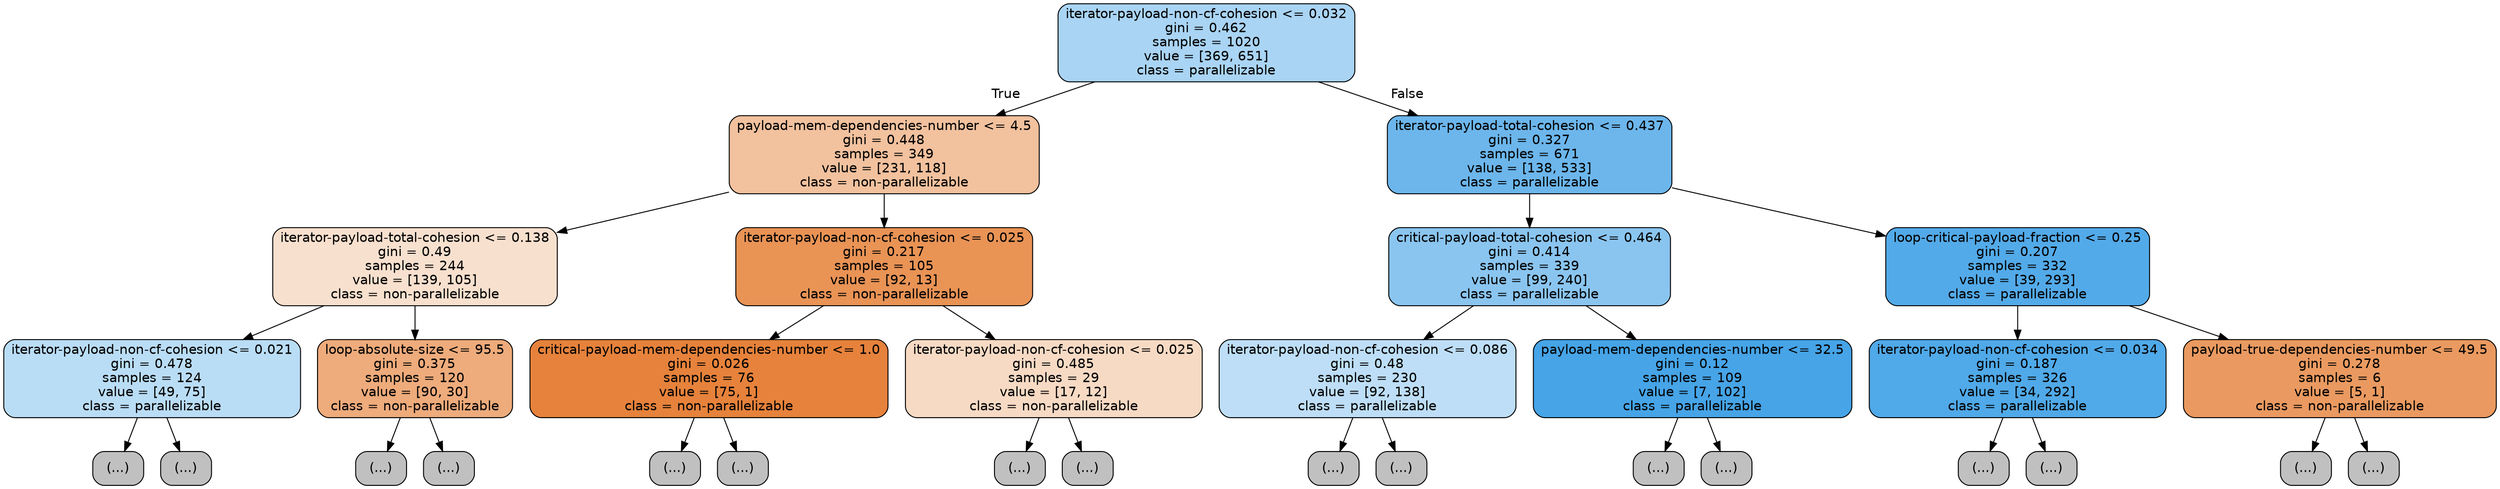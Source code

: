 digraph Tree {
node [shape=box, style="filled, rounded", color="black", fontname=helvetica] ;
edge [fontname=helvetica] ;
0 [label="iterator-payload-non-cf-cohesion <= 0.032\ngini = 0.462\nsamples = 1020\nvalue = [369, 651]\nclass = parallelizable", fillcolor="#399de56e"] ;
1 [label="payload-mem-dependencies-number <= 4.5\ngini = 0.448\nsamples = 349\nvalue = [231, 118]\nclass = non-parallelizable", fillcolor="#e581397d"] ;
0 -> 1 [labeldistance=2.5, labelangle=45, headlabel="True"] ;
2 [label="iterator-payload-total-cohesion <= 0.138\ngini = 0.49\nsamples = 244\nvalue = [139, 105]\nclass = non-parallelizable", fillcolor="#e581393e"] ;
1 -> 2 ;
3 [label="iterator-payload-non-cf-cohesion <= 0.021\ngini = 0.478\nsamples = 124\nvalue = [49, 75]\nclass = parallelizable", fillcolor="#399de558"] ;
2 -> 3 ;
4 [label="(...)", fillcolor="#C0C0C0"] ;
3 -> 4 ;
23 [label="(...)", fillcolor="#C0C0C0"] ;
3 -> 23 ;
48 [label="loop-absolute-size <= 95.5\ngini = 0.375\nsamples = 120\nvalue = [90, 30]\nclass = non-parallelizable", fillcolor="#e58139aa"] ;
2 -> 48 ;
49 [label="(...)", fillcolor="#C0C0C0"] ;
48 -> 49 ;
76 [label="(...)", fillcolor="#C0C0C0"] ;
48 -> 76 ;
79 [label="iterator-payload-non-cf-cohesion <= 0.025\ngini = 0.217\nsamples = 105\nvalue = [92, 13]\nclass = non-parallelizable", fillcolor="#e58139db"] ;
1 -> 79 ;
80 [label="critical-payload-mem-dependencies-number <= 1.0\ngini = 0.026\nsamples = 76\nvalue = [75, 1]\nclass = non-parallelizable", fillcolor="#e58139fc"] ;
79 -> 80 ;
81 [label="(...)", fillcolor="#C0C0C0"] ;
80 -> 81 ;
84 [label="(...)", fillcolor="#C0C0C0"] ;
80 -> 84 ;
85 [label="iterator-payload-non-cf-cohesion <= 0.025\ngini = 0.485\nsamples = 29\nvalue = [17, 12]\nclass = non-parallelizable", fillcolor="#e581394b"] ;
79 -> 85 ;
86 [label="(...)", fillcolor="#C0C0C0"] ;
85 -> 86 ;
87 [label="(...)", fillcolor="#C0C0C0"] ;
85 -> 87 ;
92 [label="iterator-payload-total-cohesion <= 0.437\ngini = 0.327\nsamples = 671\nvalue = [138, 533]\nclass = parallelizable", fillcolor="#399de5bd"] ;
0 -> 92 [labeldistance=2.5, labelangle=-45, headlabel="False"] ;
93 [label="critical-payload-total-cohesion <= 0.464\ngini = 0.414\nsamples = 339\nvalue = [99, 240]\nclass = parallelizable", fillcolor="#399de596"] ;
92 -> 93 ;
94 [label="iterator-payload-non-cf-cohesion <= 0.086\ngini = 0.48\nsamples = 230\nvalue = [92, 138]\nclass = parallelizable", fillcolor="#399de555"] ;
93 -> 94 ;
95 [label="(...)", fillcolor="#C0C0C0"] ;
94 -> 95 ;
180 [label="(...)", fillcolor="#C0C0C0"] ;
94 -> 180 ;
183 [label="payload-mem-dependencies-number <= 32.5\ngini = 0.12\nsamples = 109\nvalue = [7, 102]\nclass = parallelizable", fillcolor="#399de5ee"] ;
93 -> 183 ;
184 [label="(...)", fillcolor="#C0C0C0"] ;
183 -> 184 ;
195 [label="(...)", fillcolor="#C0C0C0"] ;
183 -> 195 ;
200 [label="loop-critical-payload-fraction <= 0.25\ngini = 0.207\nsamples = 332\nvalue = [39, 293]\nclass = parallelizable", fillcolor="#399de5dd"] ;
92 -> 200 ;
201 [label="iterator-payload-non-cf-cohesion <= 0.034\ngini = 0.187\nsamples = 326\nvalue = [34, 292]\nclass = parallelizable", fillcolor="#399de5e1"] ;
200 -> 201 ;
202 [label="(...)", fillcolor="#C0C0C0"] ;
201 -> 202 ;
205 [label="(...)", fillcolor="#C0C0C0"] ;
201 -> 205 ;
258 [label="payload-true-dependencies-number <= 49.5\ngini = 0.278\nsamples = 6\nvalue = [5, 1]\nclass = non-parallelizable", fillcolor="#e58139cc"] ;
200 -> 258 ;
259 [label="(...)", fillcolor="#C0C0C0"] ;
258 -> 259 ;
260 [label="(...)", fillcolor="#C0C0C0"] ;
258 -> 260 ;
}